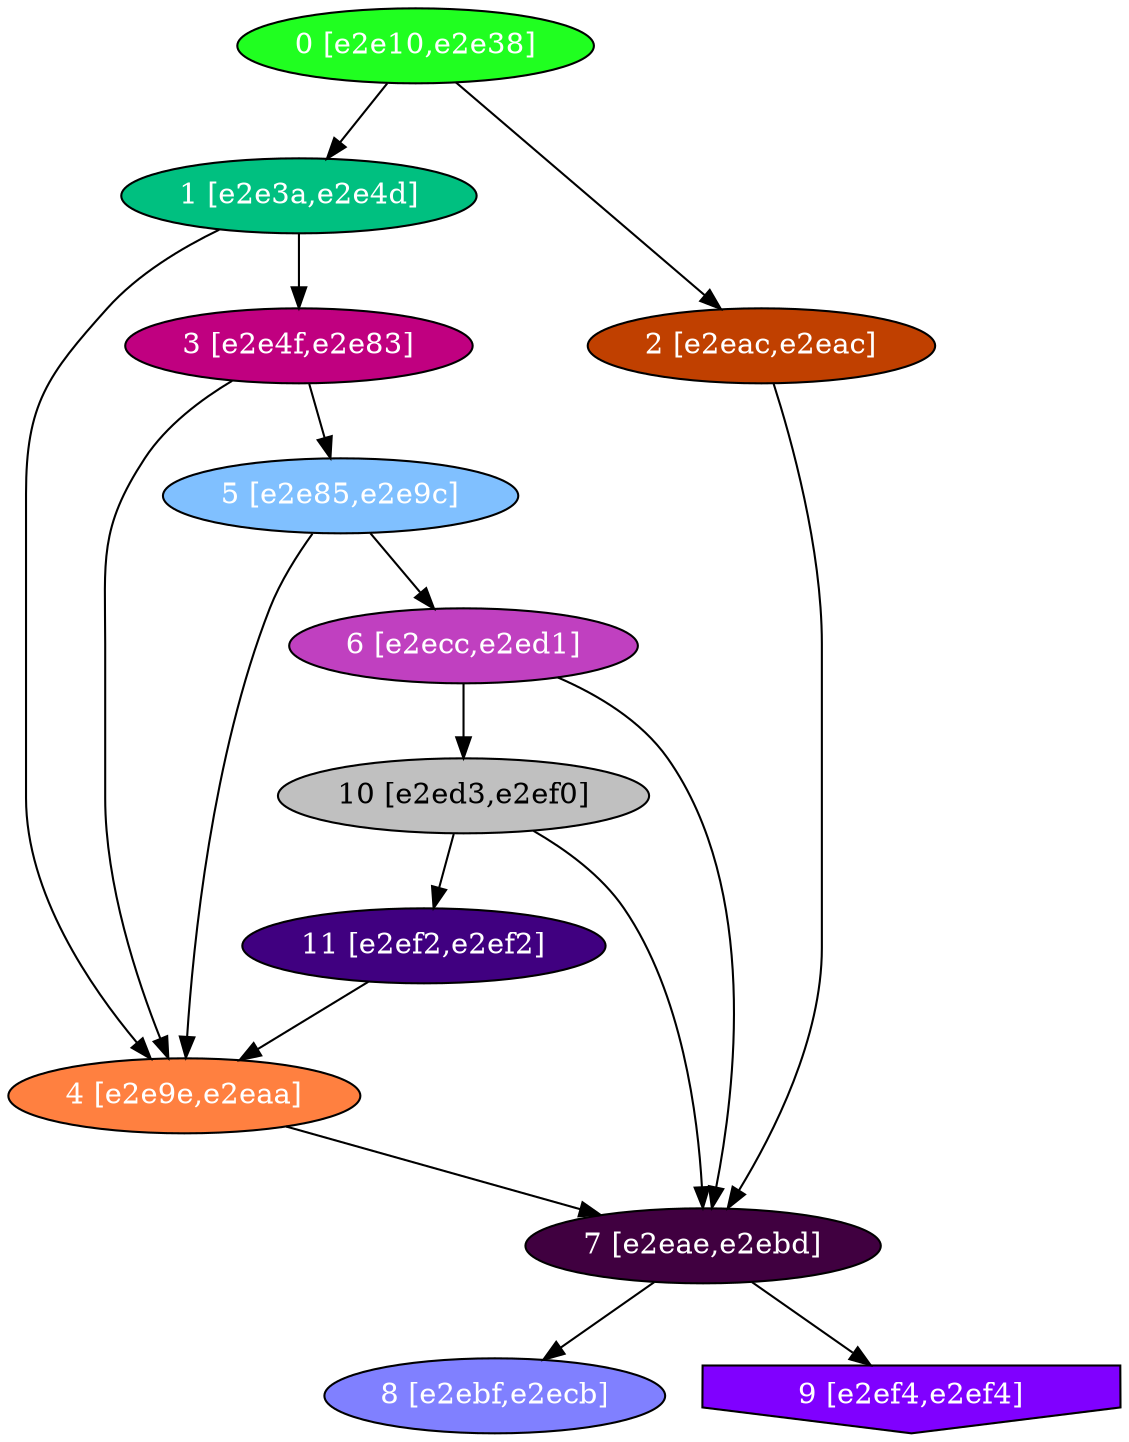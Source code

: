 diGraph libnss3{
	libnss3_0  [style=filled fillcolor="#20FF20" fontcolor="#ffffff" shape=oval label="0 [e2e10,e2e38]"]
	libnss3_1  [style=filled fillcolor="#00C080" fontcolor="#ffffff" shape=oval label="1 [e2e3a,e2e4d]"]
	libnss3_2  [style=filled fillcolor="#C04000" fontcolor="#ffffff" shape=oval label="2 [e2eac,e2eac]"]
	libnss3_3  [style=filled fillcolor="#C00080" fontcolor="#ffffff" shape=oval label="3 [e2e4f,e2e83]"]
	libnss3_4  [style=filled fillcolor="#FF8040" fontcolor="#ffffff" shape=oval label="4 [e2e9e,e2eaa]"]
	libnss3_5  [style=filled fillcolor="#80C0FF" fontcolor="#ffffff" shape=oval label="5 [e2e85,e2e9c]"]
	libnss3_6  [style=filled fillcolor="#C040C0" fontcolor="#ffffff" shape=oval label="6 [e2ecc,e2ed1]"]
	libnss3_7  [style=filled fillcolor="#400040" fontcolor="#ffffff" shape=oval label="7 [e2eae,e2ebd]"]
	libnss3_8  [style=filled fillcolor="#8080FF" fontcolor="#ffffff" shape=oval label="8 [e2ebf,e2ecb]"]
	libnss3_9  [style=filled fillcolor="#8000FF" fontcolor="#ffffff" shape=invhouse label="9 [e2ef4,e2ef4]"]
	libnss3_a  [style=filled fillcolor="#C0C0C0" fontcolor="#000000" shape=oval label="10 [e2ed3,e2ef0]"]
	libnss3_b  [style=filled fillcolor="#400080" fontcolor="#ffffff" shape=oval label="11 [e2ef2,e2ef2]"]

	libnss3_0 -> libnss3_1
	libnss3_0 -> libnss3_2
	libnss3_1 -> libnss3_3
	libnss3_1 -> libnss3_4
	libnss3_2 -> libnss3_7
	libnss3_3 -> libnss3_4
	libnss3_3 -> libnss3_5
	libnss3_4 -> libnss3_7
	libnss3_5 -> libnss3_4
	libnss3_5 -> libnss3_6
	libnss3_6 -> libnss3_7
	libnss3_6 -> libnss3_a
	libnss3_7 -> libnss3_8
	libnss3_7 -> libnss3_9
	libnss3_a -> libnss3_7
	libnss3_a -> libnss3_b
	libnss3_b -> libnss3_4
}